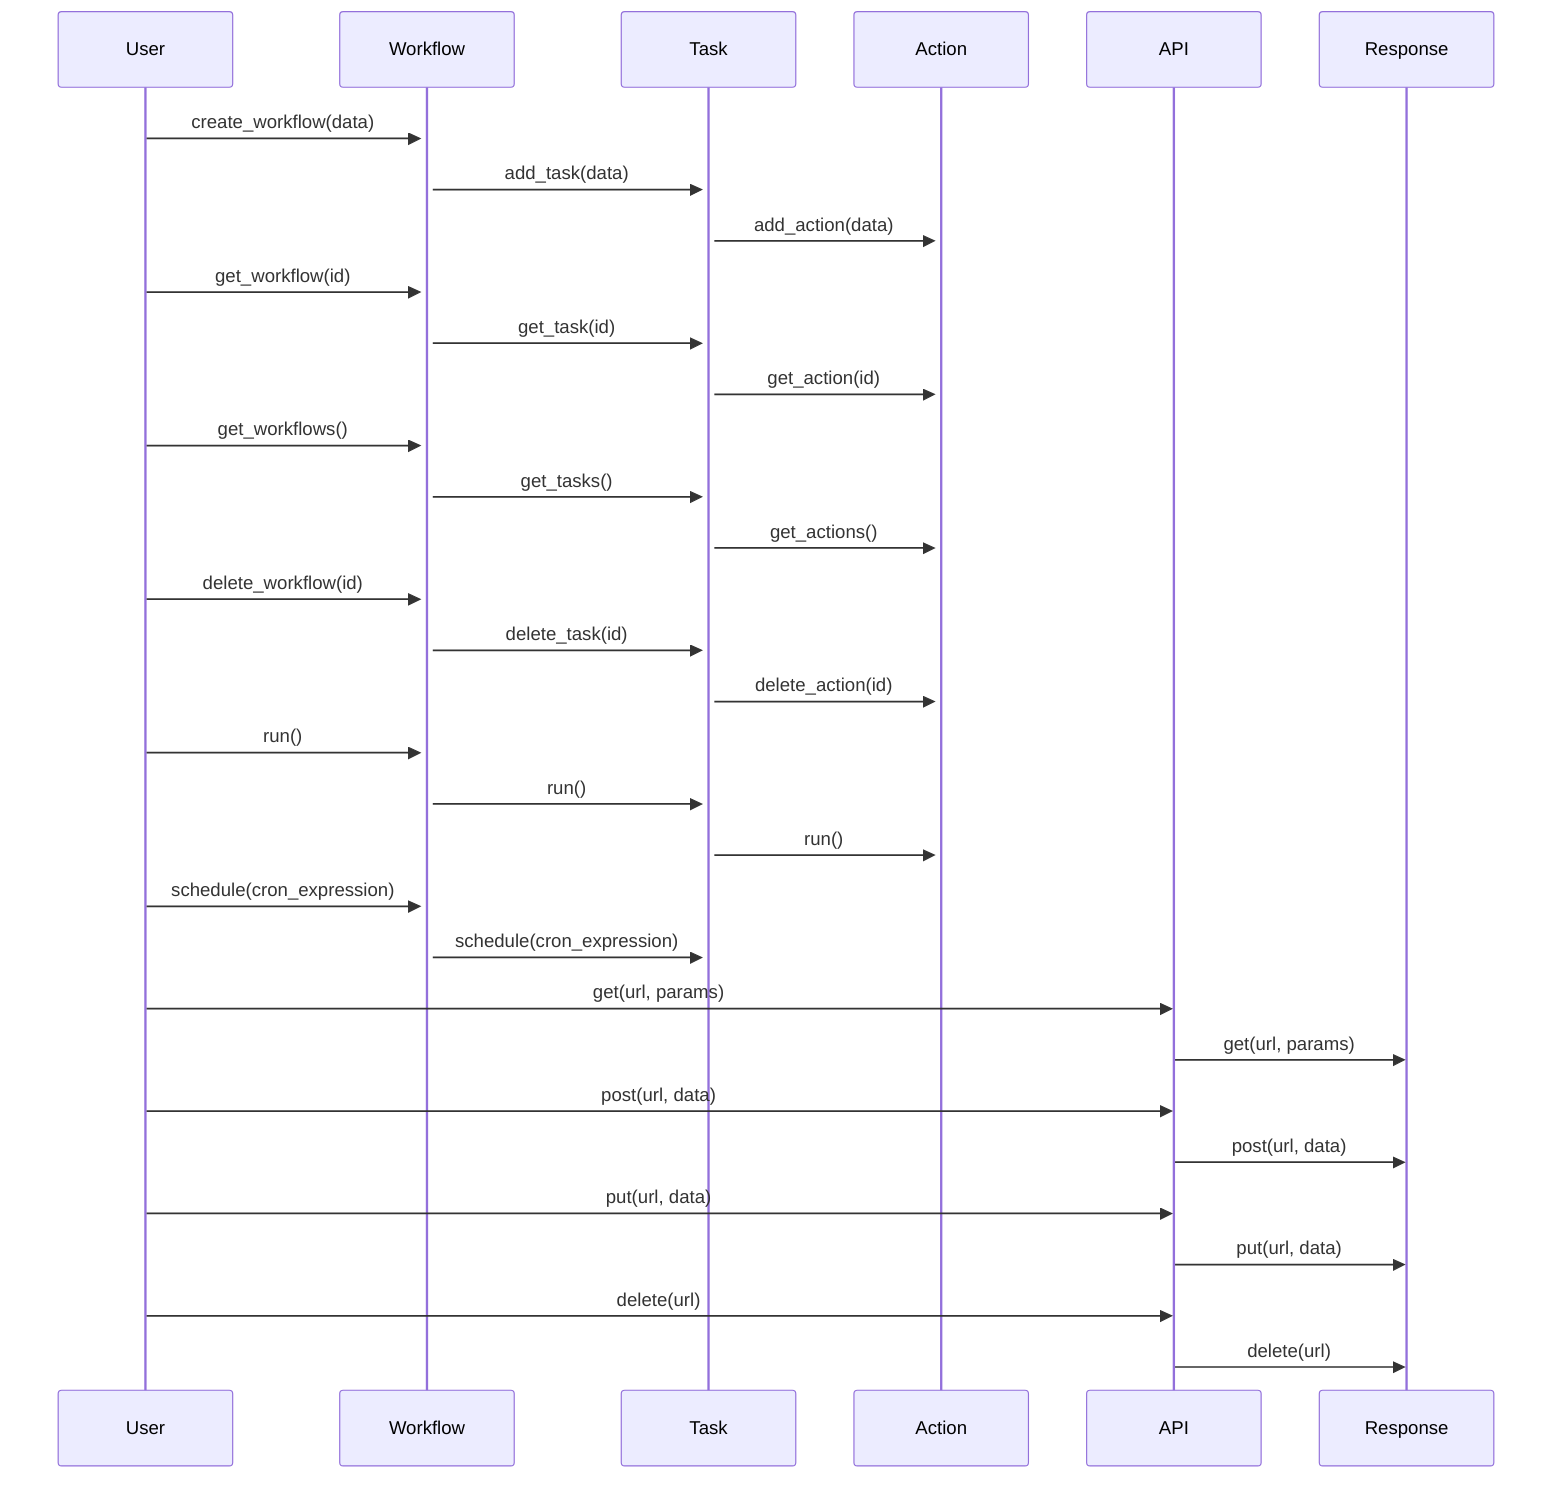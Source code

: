 sequenceDiagram
    participant User
    participant Workflow
    participant Task
    participant Action
    participant API

    User->>+Workflow: create_workflow(data)
    Workflow->>+Task: add_task(data)
    Task->>+Action: add_action(data)
    User->>Workflow: get_workflow(id)
    Workflow->>Task: get_task(id)
    Task->>Action: get_action(id)
    User->>Workflow: get_workflows()
    Workflow->>Task: get_tasks()
    Task->>Action: get_actions()
    User->>Workflow: delete_workflow(id)
    Workflow->>Task: delete_task(id)
    Task->>Action: delete_action(id)
    User->>Workflow: run()
    Workflow->>Task: run()
    Task->>Action: run()
    User->>Workflow: schedule(cron_expression)
    Workflow->>Task: schedule(cron_expression)
    User->>API: get(url, params)
    API->>Response: get(url, params)
    User->>API: post(url, data)
    API->>Response: post(url, data)
    User->>API: put(url, data)
    API->>Response: put(url, data)
    User->>API: delete(url)
    API->>Response: delete(url)